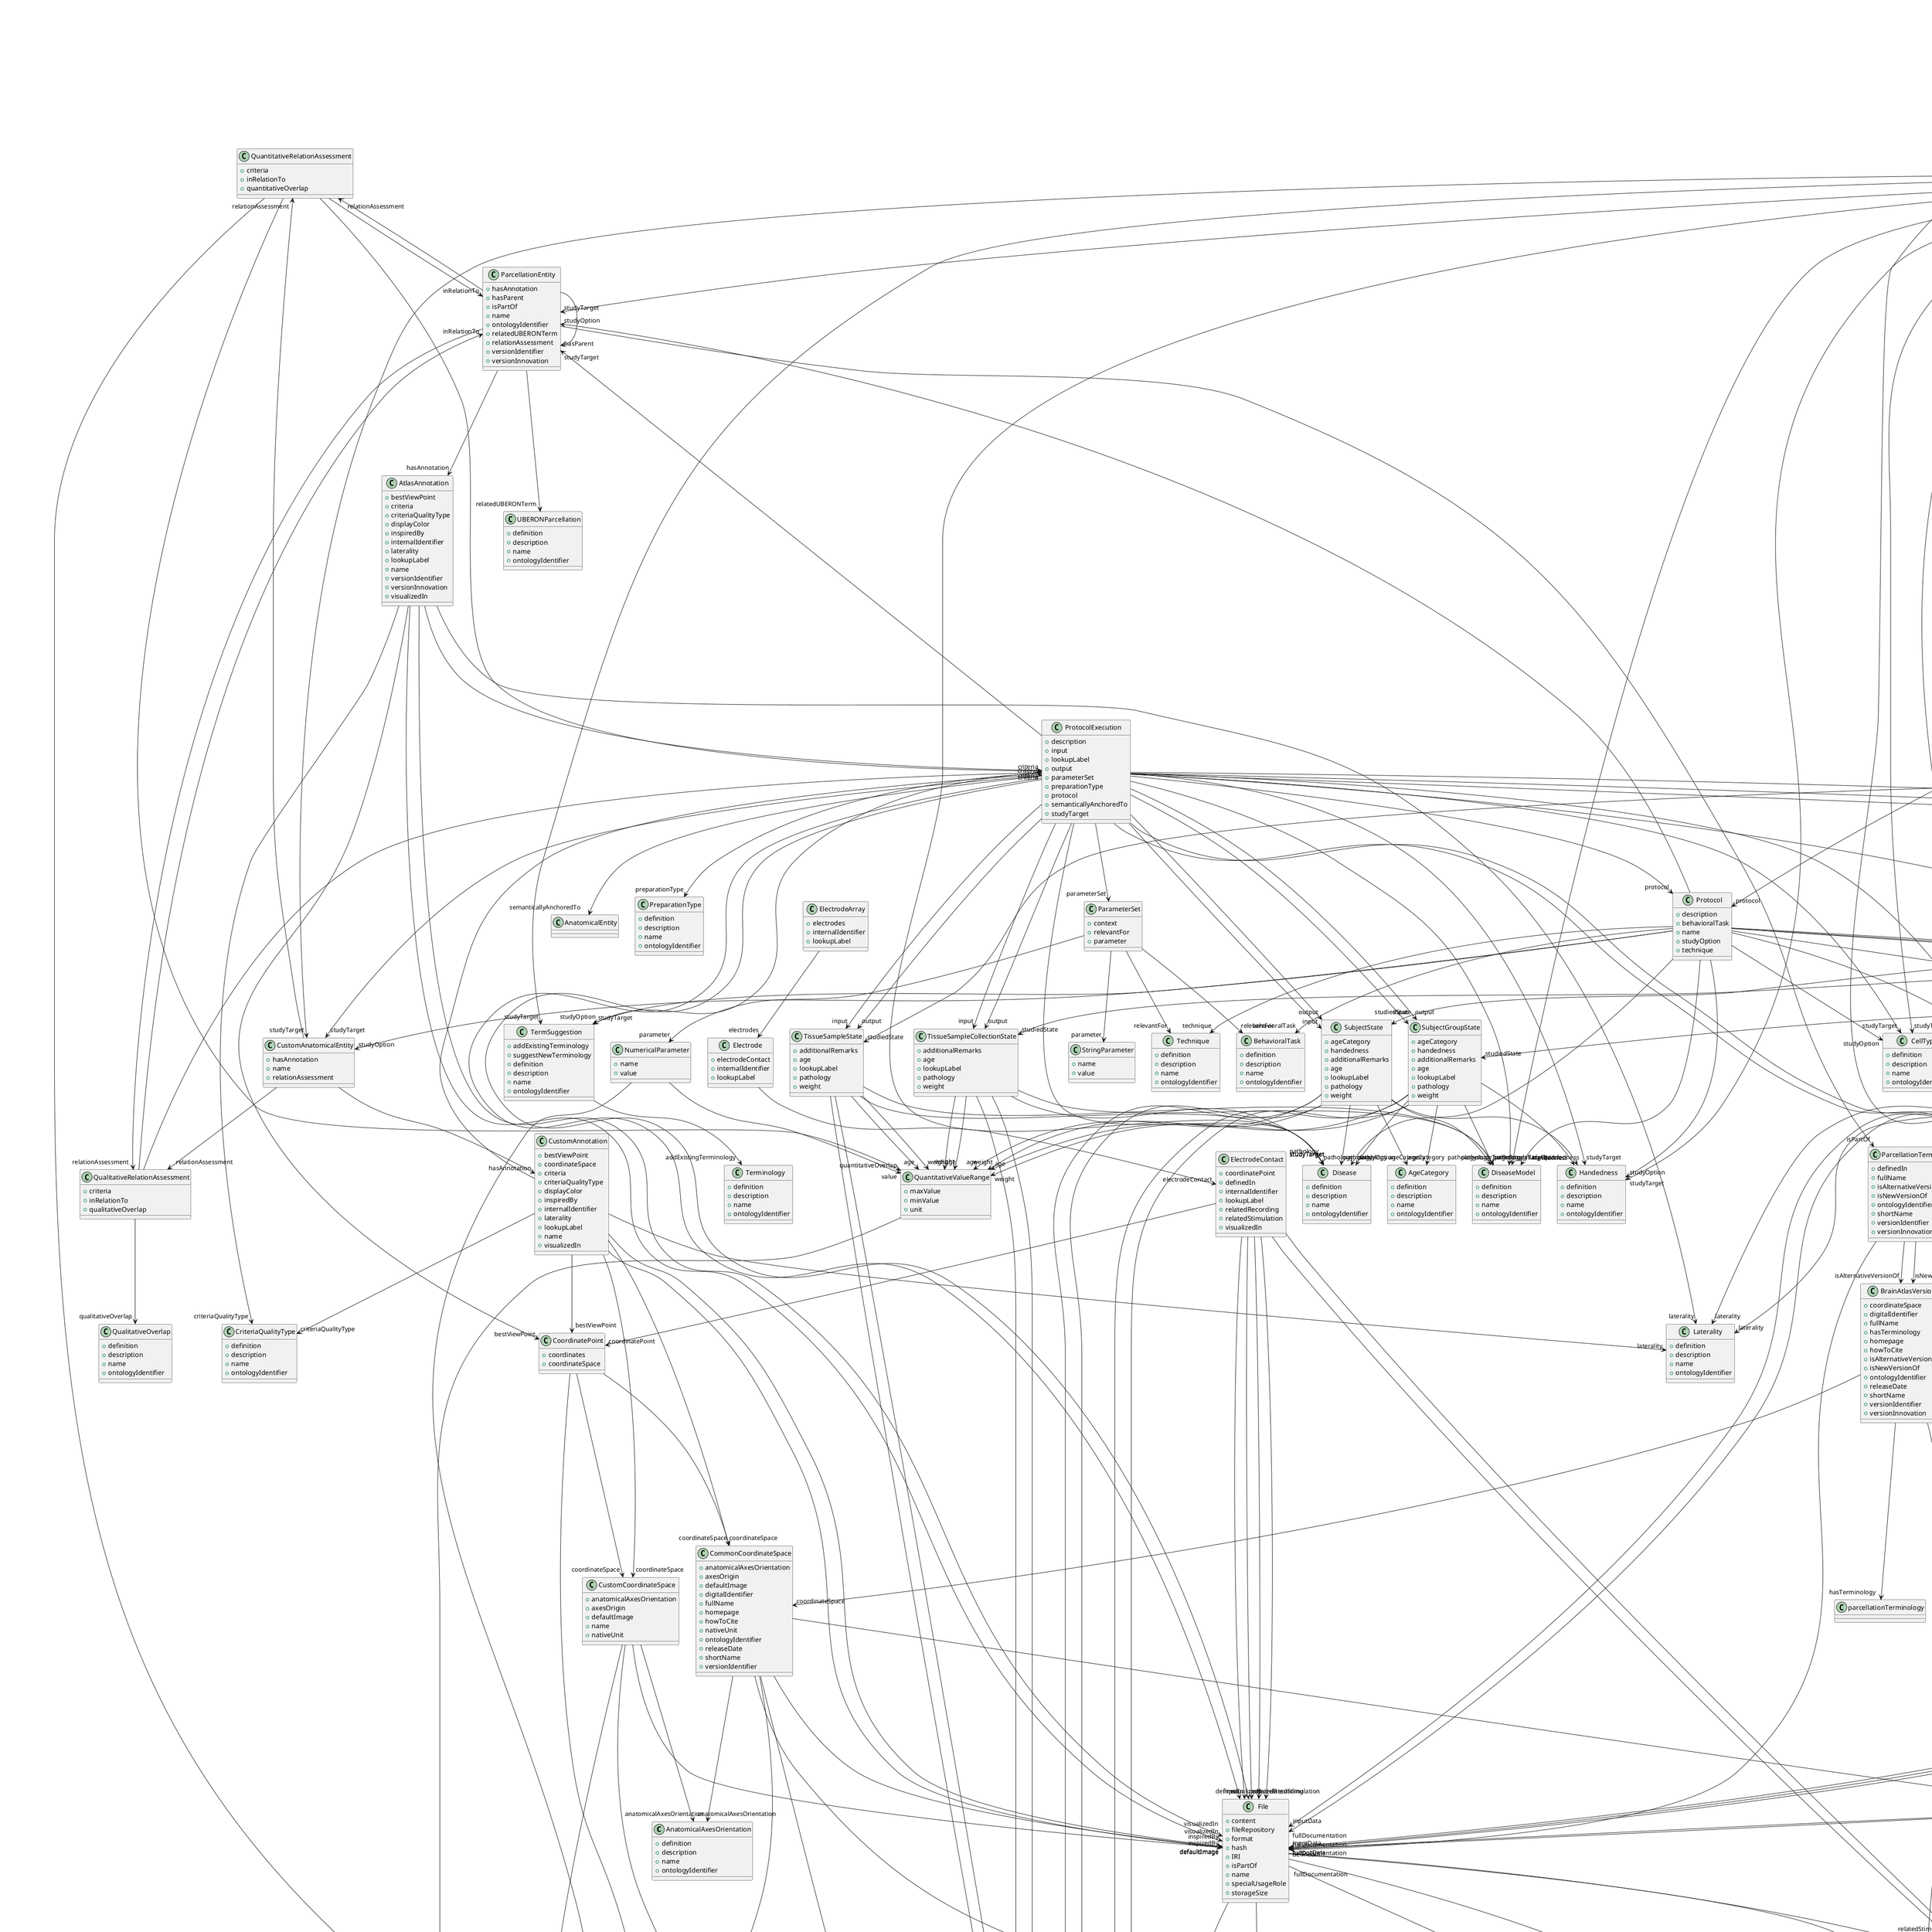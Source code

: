 @startuml

class AnatomicalAxesOrientation {
+definition
+description
+name
+ontologyIdentifier

}


class SoftwareApplicationCategory {
+definition
+description
+name
+ontologyIdentifier

}


class AgeCategory {
+definition
+description
+name
+ontologyIdentifier

}


class ContributionType {
+definition
+description
+name
+ontologyIdentifier

}


class ModelAbstractionLevel {
+definition
+description
+name
+ontologyIdentifier

}


class TissueSampleType {
+definition
+description
+name
+ontologyIdentifier

}


class TermSuggestion {
+addExistingTerminology
+suggestNewTerminology
+definition
+description
+name
+ontologyIdentifier

}
TermSuggestion -d-> "addExistingTerminology" Terminology


class PreparationType {
+definition
+description
+name
+ontologyIdentifier

}


class BehavioralTask {
+definition
+description
+name
+ontologyIdentifier

}


class Phenotype {
+definition
+description
+name
+ontologyIdentifier

}


class QualitativeOverlap {
+definition
+description
+name
+ontologyIdentifier

}


class SemanticDataType {
+definition
+description
+name
+ontologyIdentifier

}


class ProductAccessibility {
+definition
+description
+name
+ontologyIdentifier

}


class BiologicalSex {
+definition
+description
+name
+ontologyIdentifier

}


class Disease {
+definition
+description
+name
+ontologyIdentifier

}


class UBERONParcellation {
+definition
+description
+name
+ontologyIdentifier

}


class Strain {
+identifier
+definition
+description
+name
+ontologyIdentifier

}


class ProgrammingLanguage {
+definition
+description
+name
+ontologyIdentifier

}


class OperatingDevice {
+definition
+description
+name
+ontologyIdentifier

}


class DiseaseModel {
+definition
+description
+name
+ontologyIdentifier

}


class SoftwareFeature {
+definition
+description
+name
+ontologyIdentifier

}


class FileBundleGrouping {
+definition
+description
+name
+ontologyIdentifier

}


class FileUsageRole {
+definition
+description
+name
+ontologyIdentifier

}


class OperatingSystem {
+definition
+description
+name
+ontologyIdentifier

}


class FileRepositoryType {
+definition
+description
+name
+ontologyIdentifier

}


class Terminology {
+definition
+description
+name
+ontologyIdentifier

}


class ModelScope {
+definition
+description
+name
+ontologyIdentifier

}


class MetaDataModelType {
+definition
+description
+name
+ontologyIdentifier

}


class CellType {
+definition
+description
+name
+ontologyIdentifier

}


class Laterality {
+definition
+description
+name
+ontologyIdentifier

}


class UnitOfMeasurement {
+definition
+description
+name
+ontologyIdentifier

}


class Species {
+definition
+description
+name
+ontologyIdentifier

}


class EthicsAssessment {
+definition
+description
+name
+ontologyIdentifier

}


class CriteriaQualityType {
+definition
+description
+name
+ontologyIdentifier

}


class ExperimentalApproach {
+definition
+description
+name
+ontologyIdentifier

}


class Handedness {
+definition
+description
+name
+ontologyIdentifier

}


class Organ {
+definition
+description
+name
+ontologyIdentifier

}


class TypeOfUncertainty {
+definition
+description
+name
+ontologyIdentifier

}


class Technique {
+definition
+description
+name
+ontologyIdentifier

}


class Language {
+definition
+description
+name
+ontologyIdentifier

}


class ParcellationEntity {
+hasAnnotation
+hasParent
+isPartOf
+name
+ontologyIdentifier
+relatedUBERONTerm
+relationAssessment
+versionIdentifier
+versionInnovation

}
ParcellationEntity -d-> "hasAnnotation" AtlasAnnotation
ParcellationEntity -d-> "hasParent" ParcellationEntity
ParcellationEntity -d-> "isPartOf" ParcellationTerminology
ParcellationEntity -d-> "relatedUBERONTerm" UBERONParcellation
ParcellationEntity -d-> "relationAssessment" QualitativeRelationAssessment
ParcellationEntity -d-> "relationAssessment" QuantitativeRelationAssessment


class CommonCoordinateSpace {
+anatomicalAxesOrientation
+axesOrigin
+defaultImage
+digitalIdentifier
+fullName
+homepage
+howToCite
+nativeUnit
+ontologyIdentifier
+releaseDate
+shortName
+versionIdentifier

}
CommonCoordinateSpace -d-> "anatomicalAxesOrientation" AnatomicalAxesOrientation
CommonCoordinateSpace -d-> "axesOrigin" QuantitativeValue
CommonCoordinateSpace -d-> "defaultImage" File
CommonCoordinateSpace -d-> "digitalIdentifier" DOI
CommonCoordinateSpace -d-> "homepage" URL
CommonCoordinateSpace -d-> "nativeUnit" UnitOfMeasurement


class BrainAtlasVersion {
+coordinateSpace
+digitalIdentifier
+fullName
+hasTerminology
+homepage
+howToCite
+isAlternativeVersionOf
+isNewVersionOf
+ontologyIdentifier
+releaseDate
+shortName
+versionIdentifier
+versionInnovation

}
BrainAtlasVersion -d-> "coordinateSpace" CommonCoordinateSpace
BrainAtlasVersion -d-> "digitalIdentifier" DOI
BrainAtlasVersion -d-> "hasTerminology" parcellationTerminology
BrainAtlasVersion -d-> "homepage" URL
BrainAtlasVersion -d-> "isAlternativeVersionOf" BrainAtlasVersion
BrainAtlasVersion -d-> "isNewVersionOf" BrainAtlasVersion


class BrainAtlas {
+description
+digitalIdentifier
+fullName
+hasVersion
+homepage
+howToCite
+shortName

}
BrainAtlas -d-> "digitalIdentifier" DOI
BrainAtlas -d-> "hasVersion" BrainAtlasVersion
BrainAtlas -d-> "homepage" URL


class ParcellationTerminology {
+definedIn
+fullName
+isAlternativeVersionOf
+isNewVersionOf
+ontologyIdentifier
+shortName
+versionIdentifier
+versionInnovation

}
ParcellationTerminology -d-> "definedIn" File
ParcellationTerminology -d-> "isAlternativeVersionOf" BrainAtlasVersion
ParcellationTerminology -d-> "isNewVersionOf" BrainAtlasVersion


class AtlasAnnotation {
+bestViewPoint
+criteria
+criteriaQualityType
+displayColor
+inspiredBy
+internalIdentifier
+laterality
+lookupLabel
+name
+versionIdentifier
+versionInnovation
+visualizedIn

}
AtlasAnnotation -d-> "bestViewPoint" CoordinatePoint
AtlasAnnotation -d-> "criteria" ProtocolExecution
AtlasAnnotation -d-> "criteriaQualityType" CriteriaQualityType
AtlasAnnotation -d-> "inspiredBy" File
AtlasAnnotation -d-> "laterality" Laterality
AtlasAnnotation -d-> "visualizedIn" File


class ElectrodeArray {
+electrodes
+internalIdentifier
+lookupLabel

}
ElectrodeArray -d-> "electrodes" Electrode


class CustomAnatomicalEntity {
+hasAnnotation
+name
+relationAssessment

}
CustomAnatomicalEntity -d-> "hasAnnotation" CustomAnnotation
CustomAnatomicalEntity -d-> "relationAssessment" QualitativeRelationAssessment
CustomAnatomicalEntity -d-> "relationAssessment" QuantitativeRelationAssessment


class CustomCoordinateSpace {
+anatomicalAxesOrientation
+axesOrigin
+defaultImage
+name
+nativeUnit

}
CustomCoordinateSpace -d-> "anatomicalAxesOrientation" AnatomicalAxesOrientation
CustomCoordinateSpace -d-> "axesOrigin" QuantitativeValue
CustomCoordinateSpace -d-> "defaultImage" File
CustomCoordinateSpace -d-> "nativeUnit" UnitOfMeasurement


class CustomAnnotation {
+bestViewPoint
+coordinateSpace
+criteria
+criteriaQualityType
+displayColor
+inspiredBy
+internalIdentifier
+laterality
+lookupLabel
+name
+visualizedIn

}
CustomAnnotation -d-> "bestViewPoint" CoordinatePoint
CustomAnnotation -d-> "coordinateSpace" CommonCoordinateSpace
CustomAnnotation -d-> "coordinateSpace" CustomCoordinateSpace
CustomAnnotation -d-> "criteria" ProtocolExecution
CustomAnnotation -d-> "criteriaQualityType" CriteriaQualityType
CustomAnnotation -d-> "inspiredBy" File
CustomAnnotation -d-> "laterality" Laterality
CustomAnnotation -d-> "visualizedIn" File


class Electrode {
+electrodeContact
+internalIdentifier
+lookupLabel

}
Electrode -d-> "electrodeContact" ElectrodeContact


class ElectrodeContact {
+coordinatePoint
+definedIn
+internalIdentifier
+lookupLabel
+relatedRecording
+relatedStimulation
+visualizedIn

}
ElectrodeContact -d-> "coordinatePoint" CoordinatePoint
ElectrodeContact -d-> "definedIn" File
ElectrodeContact -d-> "relatedRecording" File
ElectrodeContact -d-> "relatedRecording" FileBundle
ElectrodeContact -d-> "relatedStimulation" File
ElectrodeContact -d-> "relatedStimulation" FileBundle
ElectrodeContact -d-> "visualizedIn" File


class CoordinatePoint {
+coordinates
+coordinateSpace

}
CoordinatePoint -d-> "coordinates" QuantitativeValue
CoordinatePoint -d-> "coordinateSpace" CommonCoordinateSpace
CoordinatePoint -d-> "coordinateSpace" CustomCoordinateSpace


class QuantitativeRelationAssessment {
+criteria
+inRelationTo
+quantitativeOverlap

}
QuantitativeRelationAssessment -d-> "criteria" ProtocolExecution
QuantitativeRelationAssessment -d-> "inRelationTo" ParcellationEntity
QuantitativeRelationAssessment -d-> "quantitativeOverlap" QuantitativeValue
QuantitativeRelationAssessment -d-> "quantitativeOverlap" QuantitativeValueRange


class QualitativeRelationAssessment {
+criteria
+inRelationTo
+qualitativeOverlap

}
QualitativeRelationAssessment -d-> "criteria" ProtocolExecution
QualitativeRelationAssessment -d-> "inRelationTo" ParcellationEntity
QualitativeRelationAssessment -d-> "qualitativeOverlap" QualitativeOverlap


class Copyright {
+holder
+year

}
Copyright -d-> "holder" Organization
Copyright -d-> "holder" Person


class ContentType {
+fileExtension
+description
+relatedMediaType
+name
+specification
+synonym

}


class FileRepository {
+format
+hash
+hostedBy
+IRI
+name
+repositoryType
+storageSize

}
FileRepository -d-> "format" ContentType
FileRepository -d-> "hash" Hash
FileRepository -d-> "hostedBy" Organization
FileRepository -d-> "repositoryType" FileRepositoryType
FileRepository -d-> "storageSize" QuantitativeValue


class FileBundle {
+format
+patternOfFilenames
+groupedBy
+hash
+isPartOf
+name
+storageSize

}
FileBundle -d-> "format" ContentType
FileBundle -d-> "groupedBy" FileBundleGrouping
FileBundle -d-> "hash" Hash
FileBundle -d-> "isPartOf" FileBundle
FileBundle -d-> "isPartOf" FileRepository
FileBundle -d-> "storageSize" QuantitativeValue


class License {
+fullName
+legalCode
+shortName
+webpage

}


class Hash {
+algorithm
+digest

}


class File {
+content
+fileRepository
+format
+hash
+IRI
+isPartOf
+name
+specialUsageRole
+storageSize

}
File -d-> "fileRepository" FileRepository
File -d-> "format" ContentType
File -d-> "hash" Hash
File -d-> "isPartOf" FileBundle
File -d-> "specialUsageRole" FileUsageRole
File -d-> "storageSize" QuantitativeValue


class Affiliation {
+startDate
+endDate
+organization

}
Affiliation -d-> "organization" Organization


class Organization {
+digitalIdentifier
+fullName
+hasParent
+homepage
+shortName

}
Organization -d-> "digitalIdentifier" GRIDID
Organization -d-> "digitalIdentifier" RORID
Organization -d-> "hasParent" Organization
Organization -d-> "homepage" URL


class Contribution {
+contributionType
+contributor

}
Contribution -d-> "contributionType" ContributionType
Contribution -d-> "contributor" Organization
Contribution -d-> "contributor" Person


class Person {
+digitalIdentifier
+contactInformation
+familyName
+givenName
+affiliation

}
Person -d-> "digitalIdentifier" ORCID
Person -d-> "contactInformation" ContactInformation
Person -d-> "affiliation" Affiliation


class ContactInformation {
+email

}


class GRIDID {
+identifier

}


class ISBN {
+identifier

}


class ORCID {
+identifier

}


class SWHID {
+identifier

}


class Funding {
+acknowledgement
+awardNumber
+awardTitle
+funder

}
Funding -d-> "funder" Organization
Funding -d-> "funder" Person


class QuantitativeValue {
+value
+uncertainty
+typeOfUncertainty
+unit

}
QuantitativeValue -d-> "typeOfUncertainty" TypeOfUncertainty
QuantitativeValue -d-> "unit" UnitOfMeasurement


class RORID {
+identifier

}


class URL {
+URL

}


class QuantitativeValueRange {
+maxValue
+minValue
+unit

}
QuantitativeValueRange -d-> "unit" UnitOfMeasurement


class DOI {
+identifier

}


class TissueSampleState {
+additionalRemarks
+age
+lookupLabel
+pathology
+weight

}
TissueSampleState -d-> "age" QuantitativeValue
TissueSampleState -d-> "age" QuantitativeValueRange
TissueSampleState -d-> "pathology" Disease
TissueSampleState -d-> "pathology" DiseaseModel
TissueSampleState -d-> "weight" QuantitativeValue
TissueSampleState -d-> "weight" QuantitativeValueRange


class ProtocolExecution {
+description
+input
+lookupLabel
+output
+parameterSet
+preparationType
+protocol
+semanticallyAnchoredTo
+studyTarget

}
ProtocolExecution -d-> "input" FileBundle
ProtocolExecution -d-> "input" File
ProtocolExecution -d-> "input" SubjectGroupState
ProtocolExecution -d-> "input" SubjectState
ProtocolExecution -d-> "input" TissueSampleCollectionState
ProtocolExecution -d-> "input" TissueSampleState
ProtocolExecution -d-> "output" FileBundle
ProtocolExecution -d-> "output" File
ProtocolExecution -d-> "output" SubjectGroupState
ProtocolExecution -d-> "output" SubjectState
ProtocolExecution -d-> "output" TissueSampleCollectionState
ProtocolExecution -d-> "output" TissueSampleState
ProtocolExecution -d-> "parameterSet" ParameterSet
ProtocolExecution -d-> "preparationType" PreparationType
ProtocolExecution -d-> "protocol" Protocol
ProtocolExecution -d-> "semanticallyAnchoredTo" AnatomicalEntity
ProtocolExecution -d-> "studyTarget" TermSuggestion
ProtocolExecution -d-> "studyTarget" Phenotype
ProtocolExecution -d-> "studyTarget" BiologicalSex
ProtocolExecution -d-> "studyTarget" Disease
ProtocolExecution -d-> "studyTarget" Strain
ProtocolExecution -d-> "studyTarget" DiseaseModel
ProtocolExecution -d-> "studyTarget" CellType
ProtocolExecution -d-> "studyTarget" Species
ProtocolExecution -d-> "studyTarget" Handedness
ProtocolExecution -d-> "studyTarget" Organ
ProtocolExecution -d-> "studyTarget" ParcellationEntity
ProtocolExecution -d-> "studyTarget" CustomAnatomicalEntity


class StringParameter {
+name
+value

}


class SubjectGroupState {
+ageCategory
+handedness
+additionalRemarks
+age
+lookupLabel
+pathology
+weight

}
SubjectGroupState -d-> "ageCategory" AgeCategory
SubjectGroupState -d-> "handedness" Handedness
SubjectGroupState -d-> "age" QuantitativeValue
SubjectGroupState -d-> "age" QuantitativeValueRange
SubjectGroupState -d-> "pathology" Disease
SubjectGroupState -d-> "pathology" DiseaseModel
SubjectGroupState -d-> "weight" QuantitativeValue
SubjectGroupState -d-> "weight" QuantitativeValueRange


class ParameterSet {
+context
+relevantFor
+parameter

}
ParameterSet -d-> "relevantFor" BehavioralTask
ParameterSet -d-> "relevantFor" Technique
ParameterSet -d-> "parameter" NumericalParameter
ParameterSet -d-> "parameter" StringParameter


class SubjectGroup {
+studiedState
+additionalRemarks
+biologicalSex
+internalIdentifier
+lookupLabel
+phenotype
+quantity
+species
+strain

}
SubjectGroup -d-> "studiedState" SubjectGroupState
SubjectGroup -d-> "biologicalSex" BiologicalSex
SubjectGroup -d-> "phenotype" Phenotype
SubjectGroup -d-> "species" Species
SubjectGroup -d-> "strain" Strain


class SubjectState {
+ageCategory
+handedness
+additionalRemarks
+age
+lookupLabel
+pathology
+weight

}
SubjectState -d-> "ageCategory" AgeCategory
SubjectState -d-> "handedness" Handedness
SubjectState -d-> "age" QuantitativeValue
SubjectState -d-> "age" QuantitativeValueRange
SubjectState -d-> "pathology" Disease
SubjectState -d-> "pathology" DiseaseModel
SubjectState -d-> "weight" QuantitativeValue
SubjectState -d-> "weight" QuantitativeValueRange


class TissueSample {
+isPartOf
+laterality
+origin
+studiedState
+type
+biologicalSex
+internalIdentifier
+lookupLabel
+phenotype
+species
+strain

}
TissueSample -d-> "isPartOf" TissueSampleCollection
TissueSample -d-> "laterality" Laterality
TissueSample -d-> "origin" CellType
TissueSample -d-> "origin" Organ
TissueSample -d-> "studiedState" TissueSampleState
TissueSample -d-> "type" TissueSampleType
TissueSample -d-> "biologicalSex" BiologicalSex
TissueSample -d-> "phenotype" Phenotype
TissueSample -d-> "species" Species
TissueSample -d-> "strain" Strain


class Protocol {
+description
+behavioralTask
+name
+studyOption
+technique

}
Protocol -d-> "behavioralTask" BehavioralTask
Protocol -d-> "studyOption" TermSuggestion
Protocol -d-> "studyOption" Phenotype
Protocol -d-> "studyOption" BiologicalSex
Protocol -d-> "studyOption" Disease
Protocol -d-> "studyOption" Strain
Protocol -d-> "studyOption" DiseaseModel
Protocol -d-> "studyOption" CellType
Protocol -d-> "studyOption" Species
Protocol -d-> "studyOption" Handedness
Protocol -d-> "studyOption" Organ
Protocol -d-> "studyOption" ParcellationEntity
Protocol -d-> "studyOption" CustomAnatomicalEntity
Protocol -d-> "technique" Technique


class Subject {
+isPartOf
+studiedState
+biologicalSex
+internalIdentifier
+lookupLabel
+phenotype
+species
+strain

}
Subject -d-> "isPartOf" SubjectGroup
Subject -d-> "studiedState" SubjectState
Subject -d-> "biologicalSex" BiologicalSex
Subject -d-> "phenotype" Phenotype
Subject -d-> "species" Species
Subject -d-> "strain" Strain


class TissueSampleCollectionState {
+additionalRemarks
+age
+lookupLabel
+pathology
+weight

}
TissueSampleCollectionState -d-> "age" QuantitativeValue
TissueSampleCollectionState -d-> "age" QuantitativeValueRange
TissueSampleCollectionState -d-> "pathology" Disease
TissueSampleCollectionState -d-> "pathology" DiseaseModel
TissueSampleCollectionState -d-> "weight" QuantitativeValue
TissueSampleCollectionState -d-> "weight" QuantitativeValueRange


class TissueSampleCollection {
+laterality
+origin
+studiedState
+type
+additionalRemarks
+biologicalSex
+internalIdentifier
+lookupLabel
+phenotype
+quantity
+species
+strain

}
TissueSampleCollection -d-> "laterality" Laterality
TissueSampleCollection -d-> "origin" CellType
TissueSampleCollection -d-> "origin" Organ
TissueSampleCollection -d-> "studiedState" TissueSampleCollectionState
TissueSampleCollection -d-> "type" TissueSampleType
TissueSampleCollection -d-> "biologicalSex" BiologicalSex
TissueSampleCollection -d-> "phenotype" Phenotype
TissueSampleCollection -d-> "species" Species
TissueSampleCollection -d-> "strain" Strain


class NumericalParameter {
+name
+value

}
NumericalParameter -d-> "value" QuantitativeValue
NumericalParameter -d-> "value" QuantitativeValueRange


class Model {
+abstractionLevel
+developer
+digitalIdentifier
+hasVersion
+scope
+studyTarget
+custodian
+description
+fullName
+homepage
+howToCite
+shortName

}
Model -d-> "abstractionLevel" ModelAbstractionLevel
Model -d-> "developer" Organization
Model -d-> "developer" Person
Model -d-> "digitalIdentifier" DOI
Model -d-> "digitalIdentifier" SWHID
Model -d-> "hasVersion" ModelVersion
Model -d-> "scope" ModelScope
Model -d-> "studyTarget" TermSuggestion
Model -d-> "studyTarget" Phenotype
Model -d-> "studyTarget" BiologicalSex
Model -d-> "studyTarget" Disease
Model -d-> "studyTarget" Strain
Model -d-> "studyTarget" DiseaseModel
Model -d-> "studyTarget" CellType
Model -d-> "studyTarget" Species
Model -d-> "studyTarget" Handedness
Model -d-> "studyTarget" Organ
Model -d-> "studyTarget" ParcellationEntity
Model -d-> "studyTarget" CustomAnatomicalEntity
Model -d-> "custodian" Organization
Model -d-> "custodian" Person
Model -d-> "homepage" URL


class MetaDataModelVersion {
+developer
+digitalIdentifier
+isAlternativeVersionOf
+isNewVersionOf
+license
+serializationFormat
+specificationFormat
+type
+accessibility
+copyright
+custodian
+description
+fullDocumentation
+fullName
+funding
+homepage
+howToCite
+keyword
+otherContribution
+relatedPublication
+releaseDate
+repository
+shortName
+supportChannel
+versionIdentifier
+versionInnovation

}
MetaDataModelVersion -d-> "developer" Organization
MetaDataModelVersion -d-> "developer" Person
MetaDataModelVersion -d-> "digitalIdentifier" DOI
MetaDataModelVersion -d-> "digitalIdentifier" SWHID
MetaDataModelVersion -d-> "isAlternativeVersionOf" MetaDataModelVersion
MetaDataModelVersion -d-> "isNewVersionOf" MetaDataModelVersion
MetaDataModelVersion -d-> "license" License
MetaDataModelVersion -d-> "serializationFormat" ContentType
MetaDataModelVersion -d-> "specificationFormat" ContentType
MetaDataModelVersion -d-> "type" MetaDataModelType
MetaDataModelVersion -d-> "accessibility" ProductAccessibility
MetaDataModelVersion -d-> "copyright" Copyright
MetaDataModelVersion -d-> "custodian" Organization
MetaDataModelVersion -d-> "custodian" Person
MetaDataModelVersion -d-> "fullDocumentation" DOI
MetaDataModelVersion -d-> "fullDocumentation" File
MetaDataModelVersion -d-> "fullDocumentation" URL
MetaDataModelVersion -d-> "funding" Funding
MetaDataModelVersion -d-> "homepage" URL
MetaDataModelVersion -d-> "otherContribution" Contribution
MetaDataModelVersion -d-> "relatedPublication" DOI
MetaDataModelVersion -d-> "relatedPublication" ISBN
MetaDataModelVersion -d-> "repository" FileRepository


class ModelVersion {
+developer
+digitalIdentifier
+format
+inputData
+isAlternativeVersionOf
+isNewVersionOf
+license
+outputData
+accessibility
+copyright
+custodian
+description
+fullDocumentation
+fullName
+funding
+homepage
+howToCite
+keyword
+otherContribution
+relatedPublication
+releaseDate
+repository
+shortName
+supportChannel
+versionIdentifier
+versionInnovation

}
ModelVersion -d-> "developer" Organization
ModelVersion -d-> "developer" Person
ModelVersion -d-> "digitalIdentifier" DOI
ModelVersion -d-> "digitalIdentifier" SWHID
ModelVersion -d-> "format" ContentType
ModelVersion -d-> "inputData" DOI
ModelVersion -d-> "inputData" File
ModelVersion -d-> "inputData" FileBundle
ModelVersion -d-> "isAlternativeVersionOf" ModelVersion
ModelVersion -d-> "isNewVersionOf" ModelVersion
ModelVersion -d-> "license" License
ModelVersion -d-> "outputData" DOI
ModelVersion -d-> "outputData" File
ModelVersion -d-> "outputData" FileBundle
ModelVersion -d-> "accessibility" ProductAccessibility
ModelVersion -d-> "copyright" Copyright
ModelVersion -d-> "custodian" Organization
ModelVersion -d-> "custodian" Person
ModelVersion -d-> "fullDocumentation" DOI
ModelVersion -d-> "fullDocumentation" File
ModelVersion -d-> "fullDocumentation" URL
ModelVersion -d-> "funding" Funding
ModelVersion -d-> "homepage" URL
ModelVersion -d-> "otherContribution" Contribution
ModelVersion -d-> "relatedPublication" DOI
ModelVersion -d-> "relatedPublication" ISBN
ModelVersion -d-> "repository" FileRepository


class Project {
+description
+fullName
+hasResearchProducts
+homepage
+coordinator
+shortName

}
Project -d-> "hasResearchProducts" Dataset
Project -d-> "hasResearchProducts" DatasetVersion
Project -d-> "hasResearchProducts" MetaDataModel
Project -d-> "hasResearchProducts" MetaDataModelVersion
Project -d-> "hasResearchProducts" Model
Project -d-> "hasResearchProducts" ModelVersion
Project -d-> "hasResearchProducts" Software
Project -d-> "hasResearchProducts" SoftwareVersion
Project -d-> "homepage" URL
Project -d-> "coordinator" Organization
Project -d-> "coordinator" Person


class MetaDataModel {
+developer
+digitalIdentifier
+hasVersion
+custodian
+description
+fullName
+homepage
+howToCite
+shortName

}
MetaDataModel -d-> "developer" Organization
MetaDataModel -d-> "developer" Person
MetaDataModel -d-> "digitalIdentifier" DOI
MetaDataModel -d-> "digitalIdentifier" SWHID
MetaDataModel -d-> "hasVersion" MetaDataModelVersion
MetaDataModel -d-> "custodian" Organization
MetaDataModel -d-> "custodian" Person
MetaDataModel -d-> "homepage" URL


class SoftwareVersion {
+applicationCategory
+developer
+device
+digitalIdentifier
+hasComponent
+feature
+requirement
+inputFormat
+isAlternativeVersionOf
+isNewVersionOf
+language
+license
+operatingSystem
+outputFormat
+programmingLanguage
+accessibility
+copyright
+custodian
+description
+fullDocumentation
+fullName
+funding
+homepage
+howToCite
+keyword
+otherContribution
+relatedPublication
+releaseDate
+repository
+shortName
+supportChannel
+versionIdentifier
+versionInnovation

}
SoftwareVersion -d-> "applicationCategory" SoftwareApplicationCategory
SoftwareVersion -d-> "developer" Organization
SoftwareVersion -d-> "developer" Person
SoftwareVersion -d-> "device" OperatingDevice
SoftwareVersion -d-> "digitalIdentifier" DOI
SoftwareVersion -d-> "digitalIdentifier" SWHID
SoftwareVersion -d-> "hasComponent" SoftwareVersion
SoftwareVersion -d-> "feature" SoftwareFeature
SoftwareVersion -d-> "inputFormat" ContentType
SoftwareVersion -d-> "isAlternativeVersionOf" SoftwareVersion
SoftwareVersion -d-> "isNewVersionOf" SoftwareVersion
SoftwareVersion -d-> "language" Language
SoftwareVersion -d-> "license" License
SoftwareVersion -d-> "operatingSystem" OperatingSystem
SoftwareVersion -d-> "outputFormat" ContentType
SoftwareVersion -d-> "programmingLanguage" ProgrammingLanguage
SoftwareVersion -d-> "accessibility" ProductAccessibility
SoftwareVersion -d-> "copyright" Copyright
SoftwareVersion -d-> "custodian" Organization
SoftwareVersion -d-> "custodian" Person
SoftwareVersion -d-> "fullDocumentation" DOI
SoftwareVersion -d-> "fullDocumentation" File
SoftwareVersion -d-> "fullDocumentation" URL
SoftwareVersion -d-> "funding" Funding
SoftwareVersion -d-> "homepage" URL
SoftwareVersion -d-> "otherContribution" Contribution
SoftwareVersion -d-> "relatedPublication" DOI
SoftwareVersion -d-> "relatedPublication" ISBN
SoftwareVersion -d-> "repository" FileRepository


class Dataset {
+author
+digitalIdentifier
+hasVersion
+custodian
+description
+fullName
+homepage
+howToCite
+shortName

}
Dataset -d-> "author" Organization
Dataset -d-> "author" Person
Dataset -d-> "digitalIdentifier" DOI
Dataset -d-> "hasVersion" DatasetVersion
Dataset -d-> "custodian" Organization
Dataset -d-> "custodian" Person
Dataset -d-> "homepage" URL


class Software {
+developer
+digitalIdentifier
+hasVersion
+custodian
+description
+fullName
+homepage
+howToCite
+shortName

}
Software -d-> "developer" Organization
Software -d-> "developer" Person
Software -d-> "digitalIdentifier" DOI
Software -d-> "digitalIdentifier" SWHID
Software -d-> "hasVersion" SoftwareVersion
Software -d-> "custodian" Organization
Software -d-> "custodian" Person
Software -d-> "homepage" URL


class DatasetVersion {
+author
+digitalIdentifier
+ethicsAssessment
+experimentalApproach
+inputData
+isAlternativeVersionOf
+isNewVersionOf
+license
+protocol
+studiedSpecimen
+type
+accessibility
+copyright
+custodian
+description
+fullDocumentation
+fullName
+funding
+homepage
+howToCite
+keyword
+otherContribution
+relatedPublication
+releaseDate
+repository
+shortName
+supportChannel
+versionIdentifier
+versionInnovation

}
DatasetVersion -d-> "author" Organization
DatasetVersion -d-> "author" Person
DatasetVersion -d-> "digitalIdentifier" DOI
DatasetVersion -d-> "ethicsAssessment" EthicsAssessment
DatasetVersion -d-> "experimentalApproach" ExperimentalApproach
DatasetVersion -d-> "inputData" DOI
DatasetVersion -d-> "inputData" File
DatasetVersion -d-> "inputData" FileBundle
DatasetVersion -d-> "isAlternativeVersionOf" DatasetVersion
DatasetVersion -d-> "isNewVersionOf" DatasetVersion
DatasetVersion -d-> "license" License
DatasetVersion -d-> "protocol" Protocol
DatasetVersion -d-> "studiedSpecimen" Subject
DatasetVersion -d-> "studiedSpecimen" SubjectGroup
DatasetVersion -d-> "studiedSpecimen" TissueSample
DatasetVersion -d-> "studiedSpecimen" TissueSampleCollection
DatasetVersion -d-> "type" SemanticDataType
DatasetVersion -d-> "accessibility" ProductAccessibility
DatasetVersion -d-> "copyright" Copyright
DatasetVersion -d-> "custodian" Organization
DatasetVersion -d-> "custodian" Person
DatasetVersion -d-> "fullDocumentation" DOI
DatasetVersion -d-> "fullDocumentation" File
DatasetVersion -d-> "fullDocumentation" URL
DatasetVersion -d-> "funding" Funding
DatasetVersion -d-> "homepage" URL
DatasetVersion -d-> "otherContribution" Contribution
DatasetVersion -d-> "relatedPublication" DOI
DatasetVersion -d-> "relatedPublication" ISBN
DatasetVersion -d-> "repository" FileRepository


@enduml